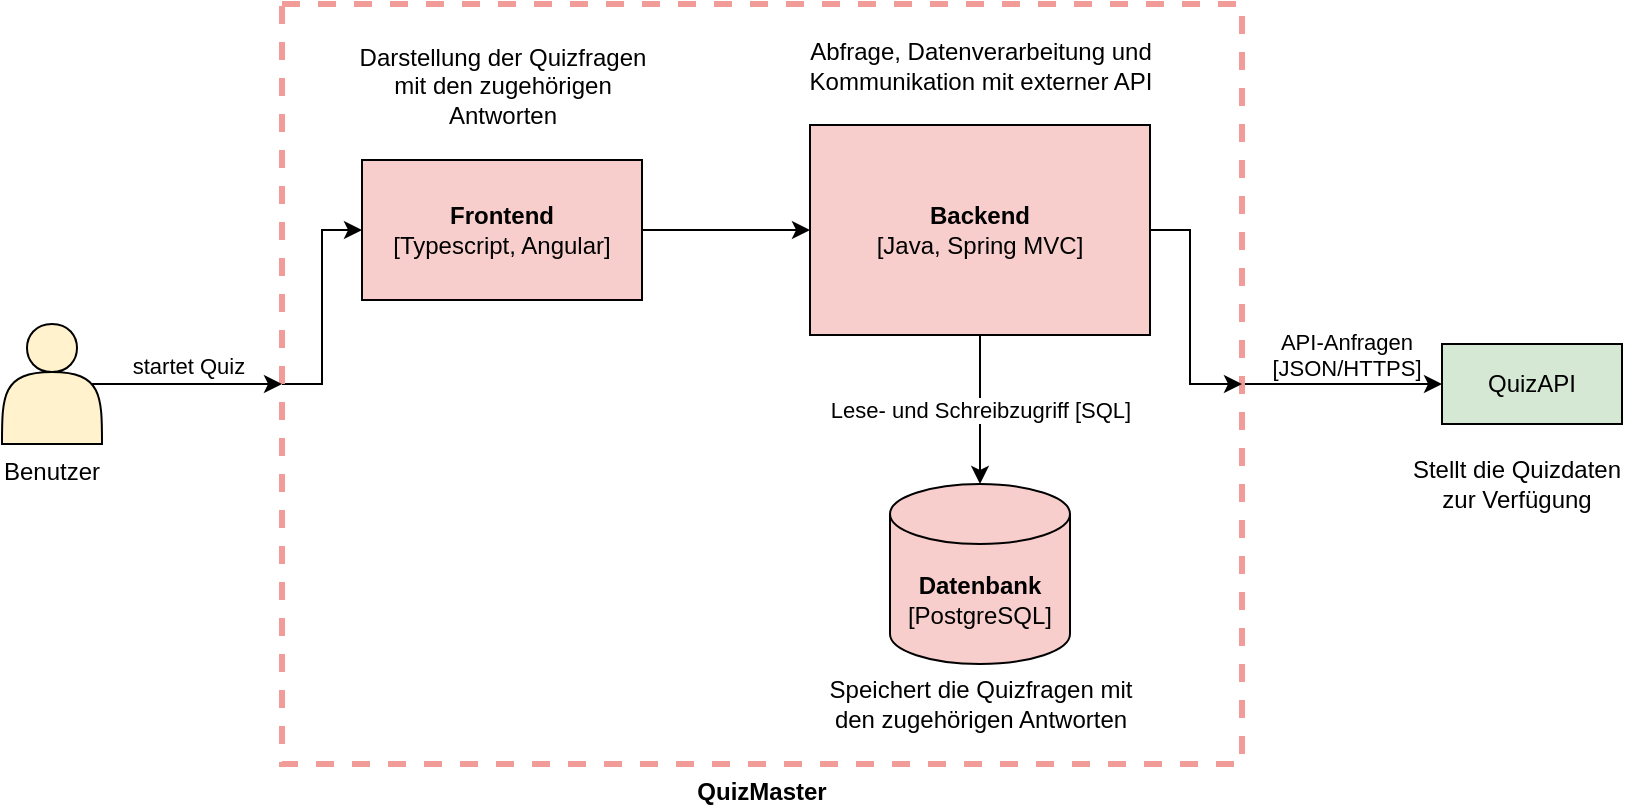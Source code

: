 <mxfile version="21.5.0" type="github">
  <diagram name="Seite-1" id="69PsMNQu_l0AuLWpFCS4">
    <mxGraphModel dx="1050" dy="496" grid="1" gridSize="10" guides="1" tooltips="1" connect="1" arrows="1" fold="1" page="1" pageScale="1" pageWidth="827" pageHeight="1169" math="0" shadow="0">
      <root>
        <mxCell id="0" />
        <mxCell id="1" parent="0" />
        <mxCell id="QBw431B6-FSh1K3QTOBE-1" style="edgeStyle=orthogonalEdgeStyle;rounded=0;orthogonalLoop=1;jettySize=auto;html=1;exitX=1;exitY=0.5;exitDx=0;exitDy=0;entryX=0;entryY=0.5;entryDx=0;entryDy=0;fontColor=#000000;strokeColor=#000000;" edge="1" parent="1" source="QBw431B6-FSh1K3QTOBE-3" target="QBw431B6-FSh1K3QTOBE-4">
          <mxGeometry relative="1" as="geometry" />
        </mxCell>
        <mxCell id="QBw431B6-FSh1K3QTOBE-2" value="&lt;div&gt;API-Anfragen&lt;/div&gt;&lt;div&gt;[JSON/HTTPS]&lt;br&gt;&lt;/div&gt;" style="edgeLabel;html=1;align=center;verticalAlign=bottom;resizable=0;points=[];fontColor=#000000;labelPosition=center;verticalLabelPosition=top;" vertex="1" connectable="0" parent="QBw431B6-FSh1K3QTOBE-1">
          <mxGeometry x="-0.191" y="-4" relative="1" as="geometry">
            <mxPoint x="11" y="-4" as="offset" />
          </mxGeometry>
        </mxCell>
        <mxCell id="QBw431B6-FSh1K3QTOBE-17" style="edgeStyle=orthogonalEdgeStyle;rounded=0;orthogonalLoop=1;jettySize=auto;html=1;exitX=0;exitY=0.5;exitDx=0;exitDy=0;entryX=0;entryY=0.5;entryDx=0;entryDy=0;" edge="1" parent="1" source="QBw431B6-FSh1K3QTOBE-3" target="QBw431B6-FSh1K3QTOBE-11">
          <mxGeometry relative="1" as="geometry">
            <Array as="points">
              <mxPoint x="170" y="250" />
              <mxPoint x="170" y="173" />
            </Array>
          </mxGeometry>
        </mxCell>
        <mxCell id="QBw431B6-FSh1K3QTOBE-3" value="QuizMaster" style="rounded=0;whiteSpace=wrap;html=1;fontStyle=1;fillColor=none;strokeColor=#F19C99;dashed=1;strokeWidth=3;labelPosition=center;verticalLabelPosition=bottom;align=center;verticalAlign=top;" vertex="1" parent="1">
          <mxGeometry x="150" y="60" width="480" height="380" as="geometry" />
        </mxCell>
        <mxCell id="QBw431B6-FSh1K3QTOBE-4" value="QuizAPI" style="rounded=0;whiteSpace=wrap;html=1;fillColor=#d5e8d4;strokeColor=#000000;" vertex="1" parent="1">
          <mxGeometry x="730" y="230" width="90" height="40" as="geometry" />
        </mxCell>
        <mxCell id="QBw431B6-FSh1K3QTOBE-5" value="startet Quiz" style="edgeStyle=orthogonalEdgeStyle;rounded=0;orthogonalLoop=1;jettySize=auto;html=1;exitX=0.9;exitY=0.5;exitDx=0;exitDy=0;exitPerimeter=0;entryX=0;entryY=0.5;entryDx=0;entryDy=0;fontColor=#000000;strokeColor=#000000;labelPosition=center;verticalLabelPosition=top;align=center;verticalAlign=bottom;" edge="1" parent="1" source="QBw431B6-FSh1K3QTOBE-6" target="QBw431B6-FSh1K3QTOBE-3">
          <mxGeometry relative="1" as="geometry" />
        </mxCell>
        <mxCell id="QBw431B6-FSh1K3QTOBE-6" value="Benutzer" style="shape=actor;whiteSpace=wrap;html=1;labelPosition=center;verticalLabelPosition=bottom;align=center;verticalAlign=top;fillColor=#fff2cc;strokeColor=#000000;" vertex="1" parent="1">
          <mxGeometry x="10" y="220" width="50" height="60" as="geometry" />
        </mxCell>
        <mxCell id="QBw431B6-FSh1K3QTOBE-8" value="&lt;div&gt;Stellt die Quizdaten&lt;/div&gt;&lt;div&gt;zur Verfügung&lt;/div&gt;" style="text;html=1;align=center;verticalAlign=middle;resizable=0;points=[];autosize=1;strokeColor=none;fillColor=none;fontColor=#000000;" vertex="1" parent="1">
          <mxGeometry x="707" y="280" width="120" height="40" as="geometry" />
        </mxCell>
        <mxCell id="QBw431B6-FSh1K3QTOBE-9" value="&lt;div&gt;&lt;b&gt;Datenbank&lt;/b&gt;&lt;/div&gt;&lt;div&gt;[PostgreSQL]&lt;br&gt;&lt;/div&gt;" style="shape=cylinder3;whiteSpace=wrap;html=1;boundedLbl=1;backgroundOutline=1;size=15;fillColor=#F8CECC;" vertex="1" parent="1">
          <mxGeometry x="454" y="300" width="90" height="90" as="geometry" />
        </mxCell>
        <mxCell id="QBw431B6-FSh1K3QTOBE-16" style="edgeStyle=orthogonalEdgeStyle;rounded=0;orthogonalLoop=1;jettySize=auto;html=1;entryX=0;entryY=0.5;entryDx=0;entryDy=0;" edge="1" parent="1" source="QBw431B6-FSh1K3QTOBE-11" target="QBw431B6-FSh1K3QTOBE-12">
          <mxGeometry relative="1" as="geometry" />
        </mxCell>
        <mxCell id="QBw431B6-FSh1K3QTOBE-11" value="&lt;div&gt;&lt;b&gt;Frontend&lt;/b&gt;&lt;/div&gt;&lt;div&gt;[Typescript, Angular]&lt;br&gt;&lt;/div&gt;" style="rounded=0;whiteSpace=wrap;html=1;fillColor=#F8CECC;" vertex="1" parent="1">
          <mxGeometry x="190" y="138" width="140" height="70" as="geometry" />
        </mxCell>
        <mxCell id="QBw431B6-FSh1K3QTOBE-15" value="Lese- und Schreibzugriff [SQL]" style="edgeStyle=orthogonalEdgeStyle;rounded=0;orthogonalLoop=1;jettySize=auto;html=1;exitX=0.5;exitY=1;exitDx=0;exitDy=0;entryX=0.5;entryY=0;entryDx=0;entryDy=0;entryPerimeter=0;" edge="1" parent="1" source="QBw431B6-FSh1K3QTOBE-12" target="QBw431B6-FSh1K3QTOBE-9">
          <mxGeometry relative="1" as="geometry" />
        </mxCell>
        <mxCell id="QBw431B6-FSh1K3QTOBE-18" style="edgeStyle=orthogonalEdgeStyle;rounded=0;orthogonalLoop=1;jettySize=auto;html=1;exitX=1;exitY=0.5;exitDx=0;exitDy=0;entryX=1;entryY=0.5;entryDx=0;entryDy=0;" edge="1" parent="1" source="QBw431B6-FSh1K3QTOBE-12" target="QBw431B6-FSh1K3QTOBE-3">
          <mxGeometry relative="1" as="geometry" />
        </mxCell>
        <mxCell id="QBw431B6-FSh1K3QTOBE-12" value="&lt;div&gt;&lt;b&gt;Backend&lt;/b&gt;&lt;/div&gt;&lt;div&gt;[Java, Spring MVC]&lt;br&gt;&lt;/div&gt;" style="rounded=0;whiteSpace=wrap;html=1;fillColor=#F8CECC;" vertex="1" parent="1">
          <mxGeometry x="414" y="120.5" width="170" height="105" as="geometry" />
        </mxCell>
        <mxCell id="QBw431B6-FSh1K3QTOBE-13" value="&lt;div&gt;Speichert die Quizfragen mit&lt;/div&gt;&lt;div&gt;den zugehörigen Antworten&lt;br&gt;&lt;/div&gt;" style="text;html=1;align=center;verticalAlign=middle;resizable=0;points=[];autosize=1;strokeColor=none;fillColor=none;fontColor=#000000;" vertex="1" parent="1">
          <mxGeometry x="414" y="390" width="170" height="40" as="geometry" />
        </mxCell>
        <mxCell id="QBw431B6-FSh1K3QTOBE-19" value="&lt;div&gt;Abfrage, Datenverarbeitung und&lt;br&gt;&lt;/div&gt;&lt;div&gt;Kommunikation mit externer API&lt;/div&gt;" style="text;html=1;align=center;verticalAlign=middle;resizable=0;points=[];autosize=1;strokeColor=none;fillColor=none;fontColor=#000000;" vertex="1" parent="1">
          <mxGeometry x="404" y="70.5" width="190" height="40" as="geometry" />
        </mxCell>
        <mxCell id="QBw431B6-FSh1K3QTOBE-20" value="&lt;div&gt;Darstellung der Quizfragen&lt;/div&gt;&lt;div&gt;mit den zugehörigen&lt;/div&gt;&lt;div&gt;Antworten &lt;/div&gt;" style="text;html=1;align=center;verticalAlign=middle;resizable=0;points=[];autosize=1;strokeColor=none;fillColor=none;fontColor=#000000;" vertex="1" parent="1">
          <mxGeometry x="180" y="70.5" width="160" height="60" as="geometry" />
        </mxCell>
      </root>
    </mxGraphModel>
  </diagram>
</mxfile>
